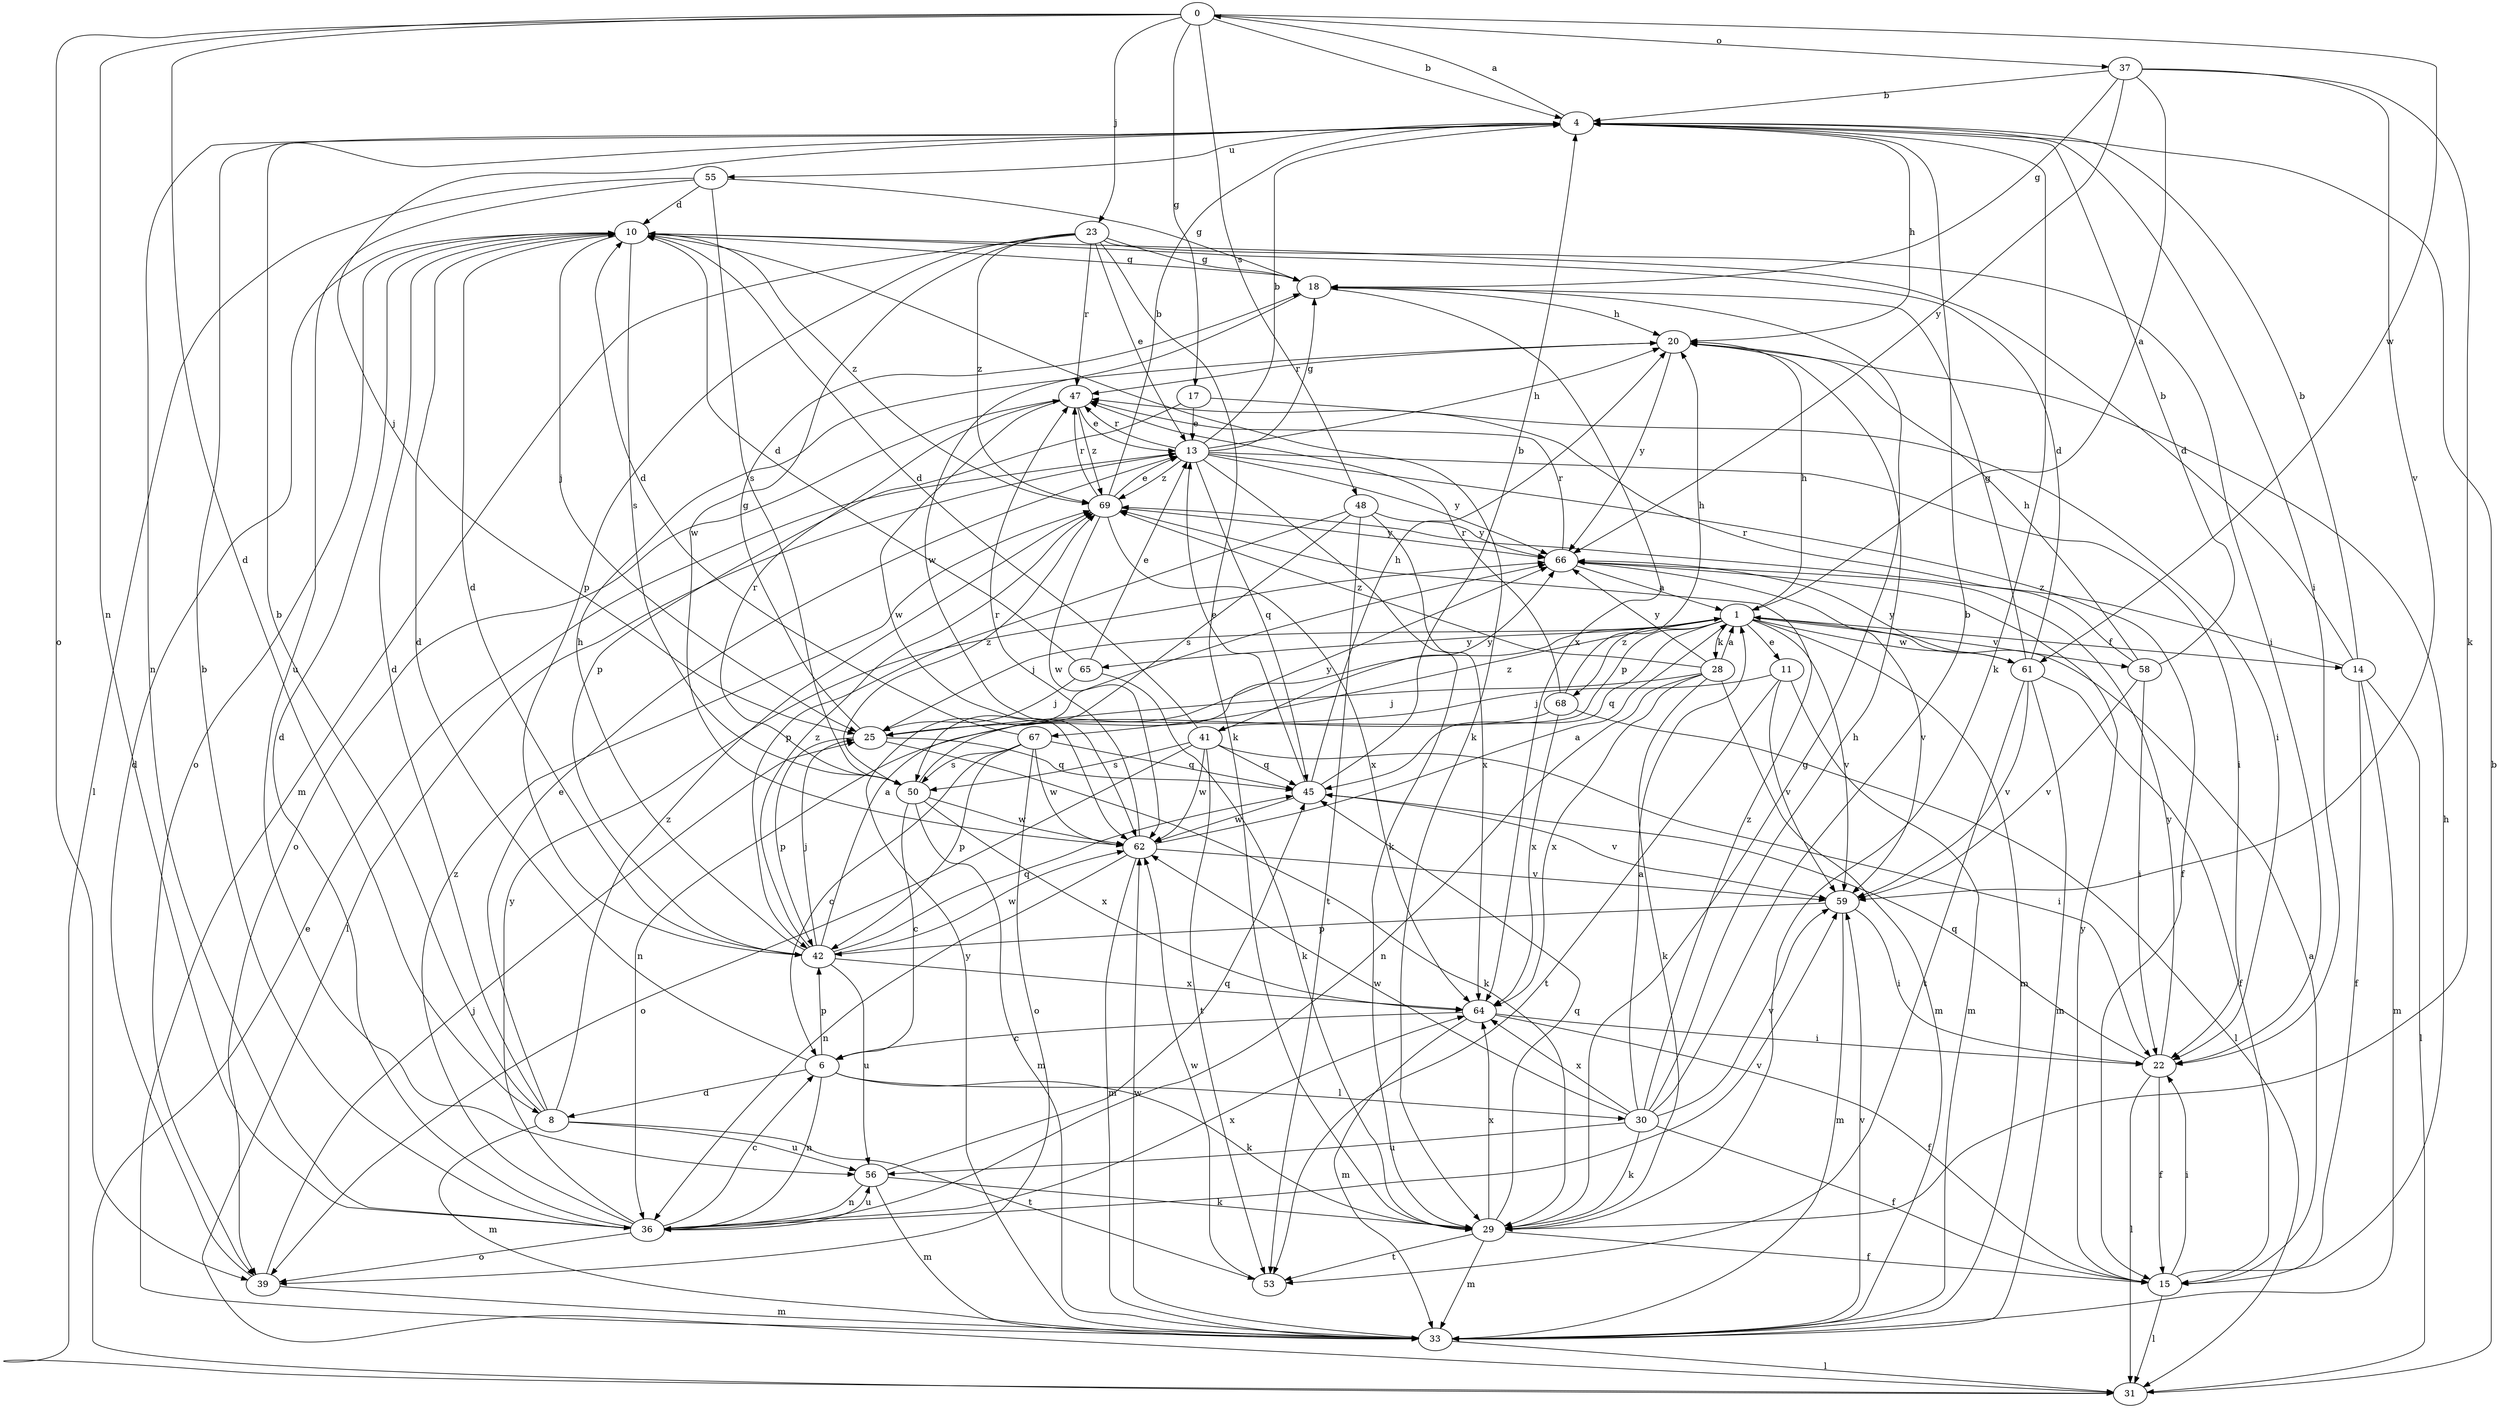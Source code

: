 strict digraph  {
0;
1;
4;
6;
8;
10;
11;
13;
14;
15;
17;
18;
20;
22;
23;
25;
28;
29;
30;
31;
33;
36;
37;
39;
41;
42;
45;
47;
48;
50;
53;
55;
56;
58;
59;
61;
62;
64;
65;
66;
67;
68;
69;
0 -> 4  [label=b];
0 -> 8  [label=d];
0 -> 17  [label=g];
0 -> 23  [label=j];
0 -> 36  [label=n];
0 -> 37  [label=o];
0 -> 39  [label=o];
0 -> 48  [label=s];
0 -> 61  [label=w];
1 -> 11  [label=e];
1 -> 14  [label=f];
1 -> 20  [label=h];
1 -> 25  [label=j];
1 -> 28  [label=k];
1 -> 33  [label=m];
1 -> 41  [label=p];
1 -> 45  [label=q];
1 -> 58  [label=v];
1 -> 59  [label=v];
1 -> 61  [label=w];
1 -> 65  [label=y];
1 -> 67  [label=z];
1 -> 68  [label=z];
4 -> 0  [label=a];
4 -> 20  [label=h];
4 -> 22  [label=i];
4 -> 25  [label=j];
4 -> 29  [label=k];
4 -> 36  [label=n];
4 -> 55  [label=u];
6 -> 8  [label=d];
6 -> 10  [label=d];
6 -> 29  [label=k];
6 -> 30  [label=l];
6 -> 36  [label=n];
6 -> 42  [label=p];
8 -> 4  [label=b];
8 -> 10  [label=d];
8 -> 13  [label=e];
8 -> 33  [label=m];
8 -> 53  [label=t];
8 -> 56  [label=u];
8 -> 69  [label=z];
10 -> 18  [label=g];
10 -> 25  [label=j];
10 -> 29  [label=k];
10 -> 39  [label=o];
10 -> 50  [label=s];
10 -> 69  [label=z];
11 -> 25  [label=j];
11 -> 33  [label=m];
11 -> 53  [label=t];
11 -> 59  [label=v];
13 -> 4  [label=b];
13 -> 15  [label=f];
13 -> 18  [label=g];
13 -> 20  [label=h];
13 -> 22  [label=i];
13 -> 29  [label=k];
13 -> 31  [label=l];
13 -> 45  [label=q];
13 -> 47  [label=r];
13 -> 66  [label=y];
13 -> 69  [label=z];
14 -> 4  [label=b];
14 -> 10  [label=d];
14 -> 15  [label=f];
14 -> 31  [label=l];
14 -> 33  [label=m];
14 -> 69  [label=z];
15 -> 1  [label=a];
15 -> 20  [label=h];
15 -> 22  [label=i];
15 -> 31  [label=l];
15 -> 66  [label=y];
17 -> 13  [label=e];
17 -> 22  [label=i];
17 -> 42  [label=p];
18 -> 20  [label=h];
18 -> 62  [label=w];
18 -> 64  [label=x];
20 -> 47  [label=r];
20 -> 66  [label=y];
22 -> 15  [label=f];
22 -> 31  [label=l];
22 -> 45  [label=q];
22 -> 66  [label=y];
23 -> 13  [label=e];
23 -> 18  [label=g];
23 -> 22  [label=i];
23 -> 29  [label=k];
23 -> 33  [label=m];
23 -> 42  [label=p];
23 -> 47  [label=r];
23 -> 62  [label=w];
23 -> 69  [label=z];
25 -> 18  [label=g];
25 -> 29  [label=k];
25 -> 42  [label=p];
25 -> 45  [label=q];
28 -> 1  [label=a];
28 -> 25  [label=j];
28 -> 29  [label=k];
28 -> 33  [label=m];
28 -> 36  [label=n];
28 -> 64  [label=x];
28 -> 66  [label=y];
28 -> 69  [label=z];
29 -> 15  [label=f];
29 -> 18  [label=g];
29 -> 33  [label=m];
29 -> 45  [label=q];
29 -> 53  [label=t];
29 -> 64  [label=x];
30 -> 1  [label=a];
30 -> 4  [label=b];
30 -> 15  [label=f];
30 -> 20  [label=h];
30 -> 29  [label=k];
30 -> 56  [label=u];
30 -> 59  [label=v];
30 -> 62  [label=w];
30 -> 64  [label=x];
30 -> 69  [label=z];
31 -> 4  [label=b];
31 -> 13  [label=e];
33 -> 31  [label=l];
33 -> 59  [label=v];
33 -> 62  [label=w];
33 -> 66  [label=y];
36 -> 4  [label=b];
36 -> 6  [label=c];
36 -> 10  [label=d];
36 -> 39  [label=o];
36 -> 56  [label=u];
36 -> 59  [label=v];
36 -> 64  [label=x];
36 -> 66  [label=y];
36 -> 69  [label=z];
37 -> 1  [label=a];
37 -> 4  [label=b];
37 -> 18  [label=g];
37 -> 29  [label=k];
37 -> 59  [label=v];
37 -> 66  [label=y];
39 -> 10  [label=d];
39 -> 25  [label=j];
39 -> 33  [label=m];
41 -> 10  [label=d];
41 -> 22  [label=i];
41 -> 39  [label=o];
41 -> 45  [label=q];
41 -> 50  [label=s];
41 -> 53  [label=t];
41 -> 62  [label=w];
41 -> 66  [label=y];
42 -> 1  [label=a];
42 -> 10  [label=d];
42 -> 20  [label=h];
42 -> 25  [label=j];
42 -> 45  [label=q];
42 -> 56  [label=u];
42 -> 62  [label=w];
42 -> 64  [label=x];
42 -> 69  [label=z];
45 -> 4  [label=b];
45 -> 13  [label=e];
45 -> 20  [label=h];
45 -> 59  [label=v];
45 -> 62  [label=w];
47 -> 13  [label=e];
47 -> 39  [label=o];
47 -> 62  [label=w];
47 -> 69  [label=z];
48 -> 42  [label=p];
48 -> 50  [label=s];
48 -> 53  [label=t];
48 -> 64  [label=x];
48 -> 66  [label=y];
50 -> 6  [label=c];
50 -> 33  [label=m];
50 -> 47  [label=r];
50 -> 62  [label=w];
50 -> 64  [label=x];
50 -> 66  [label=y];
50 -> 69  [label=z];
53 -> 62  [label=w];
55 -> 10  [label=d];
55 -> 18  [label=g];
55 -> 31  [label=l];
55 -> 50  [label=s];
55 -> 56  [label=u];
56 -> 29  [label=k];
56 -> 33  [label=m];
56 -> 36  [label=n];
56 -> 45  [label=q];
58 -> 4  [label=b];
58 -> 20  [label=h];
58 -> 22  [label=i];
58 -> 47  [label=r];
58 -> 59  [label=v];
59 -> 22  [label=i];
59 -> 33  [label=m];
59 -> 42  [label=p];
61 -> 10  [label=d];
61 -> 15  [label=f];
61 -> 18  [label=g];
61 -> 33  [label=m];
61 -> 53  [label=t];
61 -> 59  [label=v];
61 -> 66  [label=y];
62 -> 1  [label=a];
62 -> 33  [label=m];
62 -> 36  [label=n];
62 -> 47  [label=r];
62 -> 59  [label=v];
64 -> 6  [label=c];
64 -> 15  [label=f];
64 -> 22  [label=i];
64 -> 33  [label=m];
65 -> 10  [label=d];
65 -> 13  [label=e];
65 -> 25  [label=j];
65 -> 29  [label=k];
66 -> 1  [label=a];
66 -> 47  [label=r];
66 -> 59  [label=v];
67 -> 6  [label=c];
67 -> 10  [label=d];
67 -> 39  [label=o];
67 -> 42  [label=p];
67 -> 45  [label=q];
67 -> 50  [label=s];
67 -> 62  [label=w];
68 -> 20  [label=h];
68 -> 31  [label=l];
68 -> 36  [label=n];
68 -> 47  [label=r];
68 -> 64  [label=x];
69 -> 4  [label=b];
69 -> 13  [label=e];
69 -> 47  [label=r];
69 -> 62  [label=w];
69 -> 64  [label=x];
69 -> 66  [label=y];
}
